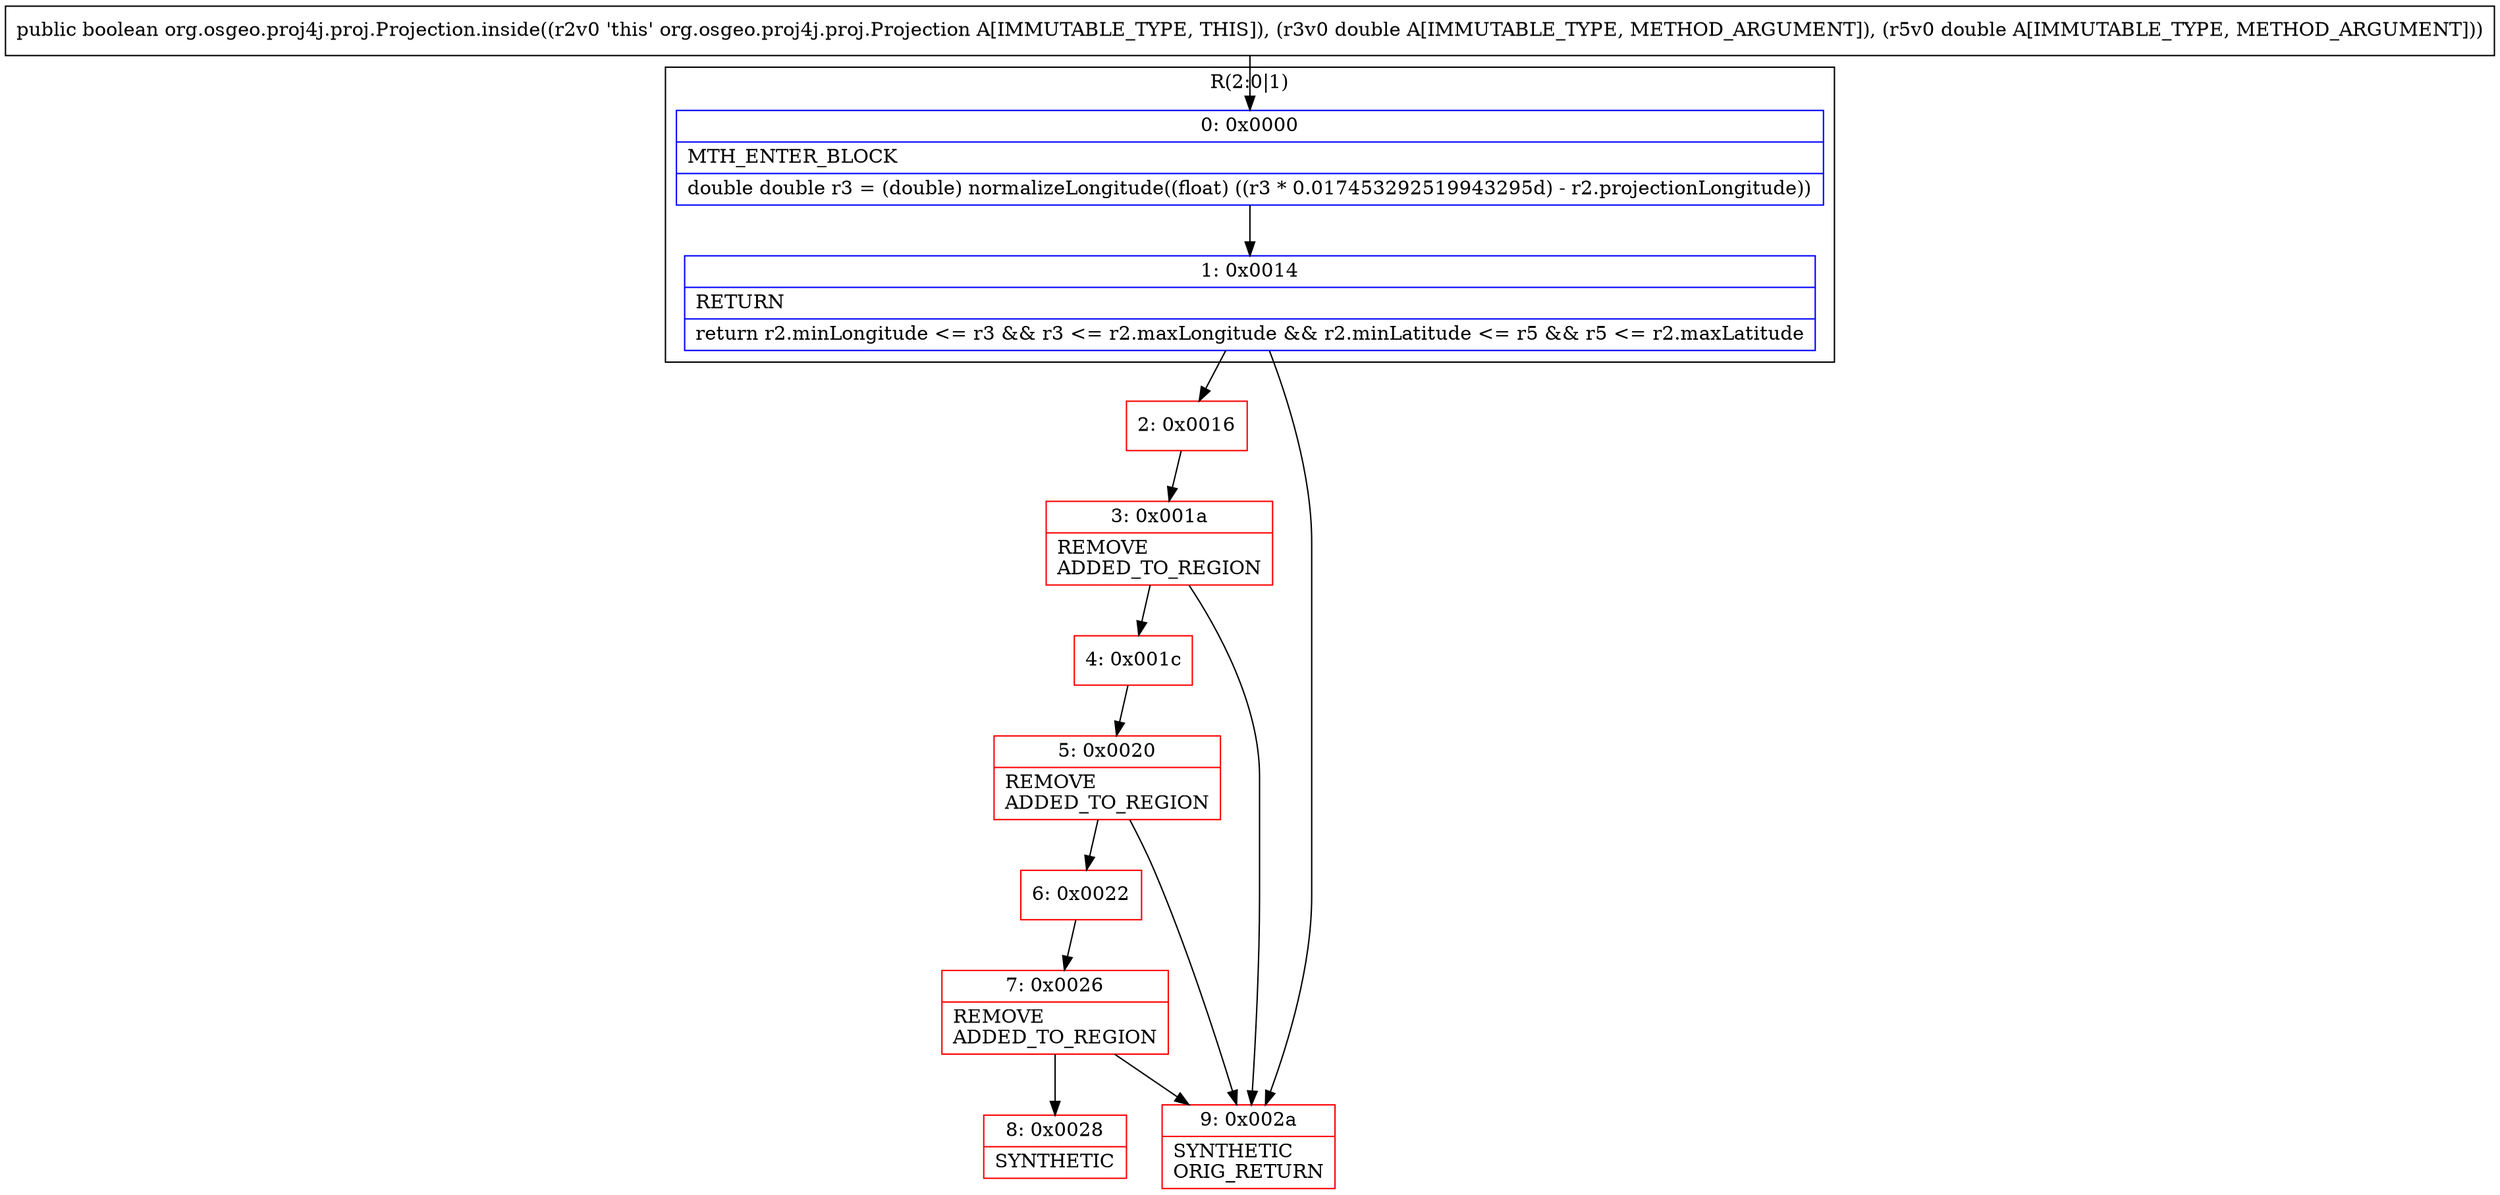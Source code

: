 digraph "CFG fororg.osgeo.proj4j.proj.Projection.inside(DD)Z" {
subgraph cluster_Region_258401251 {
label = "R(2:0|1)";
node [shape=record,color=blue];
Node_0 [shape=record,label="{0\:\ 0x0000|MTH_ENTER_BLOCK\l|double double r3 = (double) normalizeLongitude((float) ((r3 * 0.017453292519943295d) \- r2.projectionLongitude))\l}"];
Node_1 [shape=record,label="{1\:\ 0x0014|RETURN\l|return r2.minLongitude \<= r3 && r3 \<= r2.maxLongitude && r2.minLatitude \<= r5 && r5 \<= r2.maxLatitude\l}"];
}
Node_2 [shape=record,color=red,label="{2\:\ 0x0016}"];
Node_3 [shape=record,color=red,label="{3\:\ 0x001a|REMOVE\lADDED_TO_REGION\l}"];
Node_4 [shape=record,color=red,label="{4\:\ 0x001c}"];
Node_5 [shape=record,color=red,label="{5\:\ 0x0020|REMOVE\lADDED_TO_REGION\l}"];
Node_6 [shape=record,color=red,label="{6\:\ 0x0022}"];
Node_7 [shape=record,color=red,label="{7\:\ 0x0026|REMOVE\lADDED_TO_REGION\l}"];
Node_8 [shape=record,color=red,label="{8\:\ 0x0028|SYNTHETIC\l}"];
Node_9 [shape=record,color=red,label="{9\:\ 0x002a|SYNTHETIC\lORIG_RETURN\l}"];
MethodNode[shape=record,label="{public boolean org.osgeo.proj4j.proj.Projection.inside((r2v0 'this' org.osgeo.proj4j.proj.Projection A[IMMUTABLE_TYPE, THIS]), (r3v0 double A[IMMUTABLE_TYPE, METHOD_ARGUMENT]), (r5v0 double A[IMMUTABLE_TYPE, METHOD_ARGUMENT])) }"];
MethodNode -> Node_0;
Node_0 -> Node_1;
Node_1 -> Node_2;
Node_1 -> Node_9;
Node_2 -> Node_3;
Node_3 -> Node_4;
Node_3 -> Node_9;
Node_4 -> Node_5;
Node_5 -> Node_6;
Node_5 -> Node_9;
Node_6 -> Node_7;
Node_7 -> Node_8;
Node_7 -> Node_9;
}

